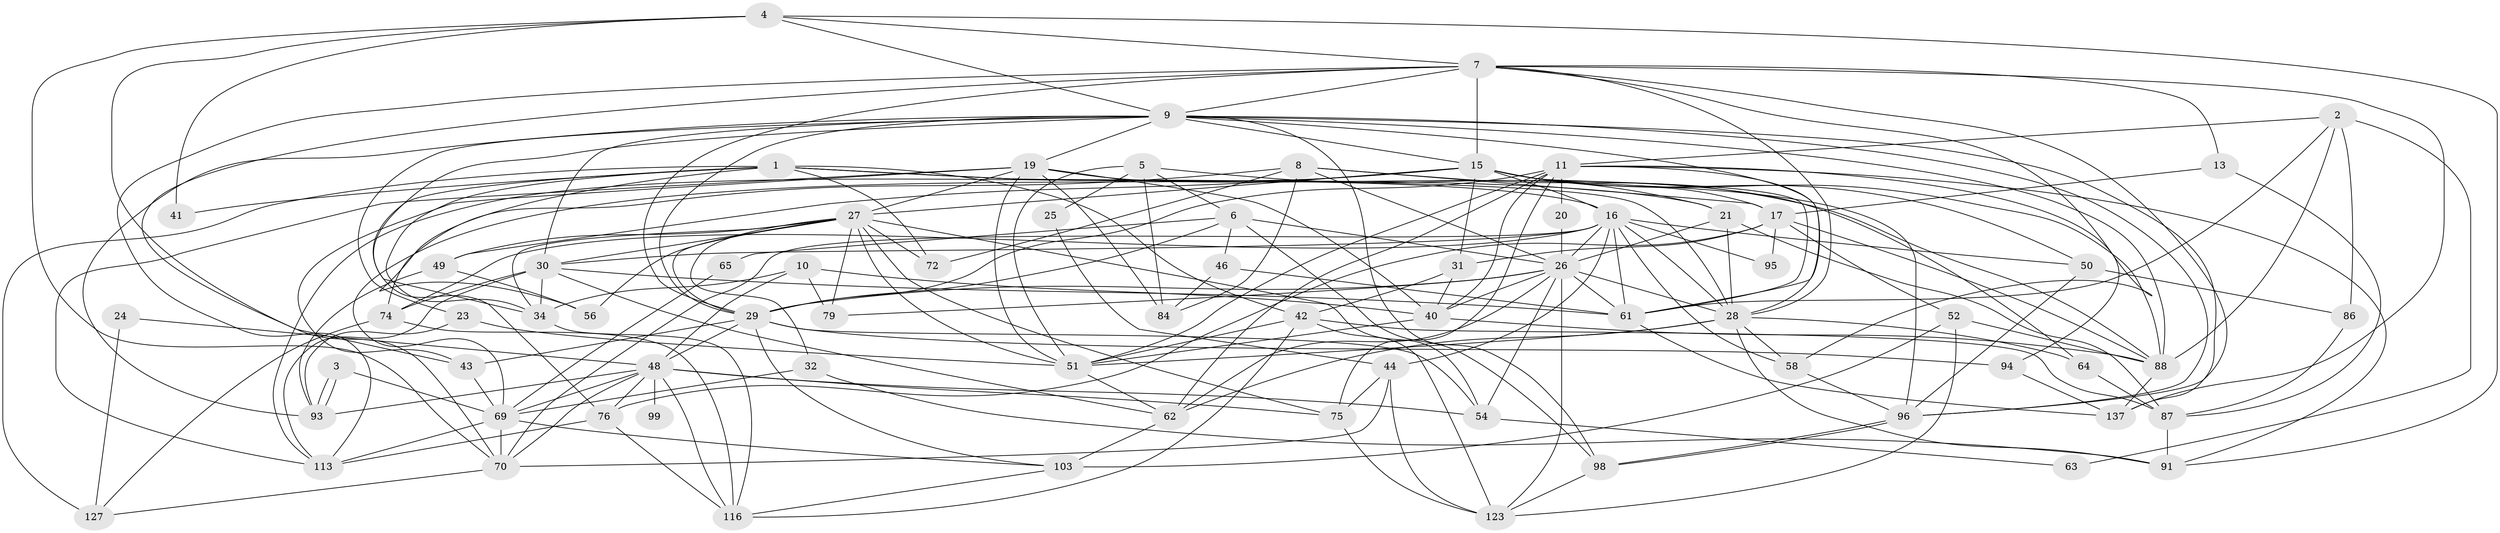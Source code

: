 // original degree distribution, {5: 0.1793103448275862, 3: 0.2620689655172414, 4: 0.30344827586206896, 2: 0.11724137931034483, 6: 0.09655172413793103, 7: 0.041379310344827586}
// Generated by graph-tools (version 1.1) at 2025/15/03/09/25 04:15:19]
// undirected, 72 vertices, 209 edges
graph export_dot {
graph [start="1"]
  node [color=gray90,style=filled];
  1 [super="+12+45"];
  2 [super="+81"];
  3;
  4 [super="+100"];
  5 [super="+38"];
  6 [super="+68"];
  7 [super="+120+143+66"];
  8 [super="+139"];
  9 [super="+126+14+33+22"];
  10 [super="+101"];
  11 [super="+119"];
  13;
  15 [super="+78+18+37"];
  16 [super="+130+55+35"];
  17 [super="+132+118"];
  19 [super="+117+47"];
  20;
  21;
  23;
  24;
  25;
  26 [super="+53"];
  27 [super="+36+140+77"];
  28 [super="+102"];
  29 [super="+90"];
  30 [super="+39"];
  31;
  32;
  34 [super="+57"];
  40 [super="+97+107+85"];
  41;
  42 [super="+60"];
  43 [super="+138"];
  44 [super="+59"];
  46;
  48 [super="+108+122"];
  49;
  50;
  51 [super="+129+114+89"];
  52;
  54;
  56;
  58;
  61 [super="+92"];
  62 [super="+73"];
  63;
  64;
  65;
  69 [super="+71"];
  70;
  72;
  74 [super="+82"];
  75 [super="+111"];
  76;
  79;
  84;
  86;
  87;
  88 [super="+106"];
  91 [super="+110"];
  93 [super="+109"];
  94;
  95;
  96 [super="+104"];
  98;
  99;
  103 [super="+144"];
  113 [super="+121"];
  116;
  123 [super="+134"];
  127;
  137;
  1 -- 56;
  1 -- 41;
  1 -- 72;
  1 -- 16;
  1 -- 21;
  1 -- 127;
  1 -- 34;
  1 -- 28;
  1 -- 76;
  1 -- 42;
  2 -- 86;
  2 -- 88;
  2 -- 61;
  2 -- 63;
  2 -- 11;
  3 -- 93;
  3 -- 93;
  3 -- 69;
  4 -- 91;
  4 -- 43;
  4 -- 70;
  4 -- 41;
  4 -- 9;
  4 -- 7;
  5 -- 51;
  5 -- 21;
  5 -- 25;
  5 -- 84;
  5 -- 6;
  6 -- 65;
  6 -- 98;
  6 -- 46;
  6 -- 26;
  6 -- 29;
  7 -- 70;
  7 -- 58;
  7 -- 13;
  7 -- 9;
  7 -- 28;
  7 -- 113;
  7 -- 96;
  7 -- 137;
  7 -- 29;
  7 -- 15;
  8 -- 72;
  8 -- 84;
  8 -- 74;
  8 -- 88;
  8 -- 26;
  8 -- 17;
  9 -- 23;
  9 -- 88;
  9 -- 137;
  9 -- 34;
  9 -- 96;
  9 -- 98;
  9 -- 61;
  9 -- 29;
  9 -- 15;
  9 -- 93;
  9 -- 19;
  9 -- 30;
  10 -- 40;
  10 -- 48;
  10 -- 34;
  10 -- 79;
  11 -- 75;
  11 -- 20 [weight=2];
  11 -- 28;
  11 -- 40;
  11 -- 91;
  11 -- 51;
  11 -- 29;
  11 -- 94;
  11 -- 62;
  13 -- 17;
  13 -- 87;
  15 -- 16;
  15 -- 49;
  15 -- 88;
  15 -- 96;
  15 -- 69;
  15 -- 50;
  15 -- 27;
  15 -- 31;
  15 -- 17;
  15 -- 113;
  15 -- 61;
  16 -- 44;
  16 -- 74 [weight=2];
  16 -- 50;
  16 -- 70;
  16 -- 30;
  16 -- 58;
  16 -- 26;
  16 -- 28;
  16 -- 95;
  16 -- 61;
  17 -- 31;
  17 -- 52;
  17 -- 88;
  17 -- 76;
  17 -- 95;
  19 -- 84;
  19 -- 113;
  19 -- 43;
  19 -- 51;
  19 -- 40;
  19 -- 64;
  19 -- 27;
  20 -- 26;
  21 -- 28;
  21 -- 87;
  21 -- 26;
  23 -- 51;
  23 -- 93;
  24 -- 127;
  24 -- 48;
  25 -- 44;
  26 -- 28;
  26 -- 54;
  26 -- 123;
  26 -- 79;
  26 -- 61 [weight=2];
  26 -- 29;
  26 -- 62;
  26 -- 40;
  27 -- 49;
  27 -- 32;
  27 -- 54;
  27 -- 75;
  27 -- 29;
  27 -- 30;
  27 -- 56;
  27 -- 51 [weight=2];
  27 -- 34;
  27 -- 72;
  27 -- 79;
  28 -- 64;
  28 -- 58;
  28 -- 91;
  28 -- 51;
  28 -- 62;
  29 -- 43;
  29 -- 94;
  29 -- 48;
  29 -- 103;
  29 -- 54;
  30 -- 113;
  30 -- 34;
  30 -- 62;
  30 -- 74;
  30 -- 61;
  31 -- 40;
  31 -- 42;
  32 -- 69;
  32 -- 91;
  34 -- 116;
  40 -- 88;
  40 -- 51;
  42 -- 116;
  42 -- 87;
  42 -- 51;
  42 -- 123;
  43 -- 69;
  44 -- 123;
  44 -- 70;
  44 -- 75;
  46 -- 84;
  46 -- 61;
  48 -- 76;
  48 -- 99 [weight=2];
  48 -- 116;
  48 -- 70;
  48 -- 54;
  48 -- 75;
  48 -- 69;
  48 -- 93;
  49 -- 93;
  49 -- 56;
  50 -- 96;
  50 -- 86;
  51 -- 62;
  52 -- 123;
  52 -- 103 [weight=2];
  52 -- 88;
  54 -- 63;
  58 -- 96;
  61 -- 137;
  62 -- 103;
  64 -- 87;
  65 -- 69;
  69 -- 70;
  69 -- 103;
  69 -- 113;
  70 -- 127;
  74 -- 127;
  74 -- 116;
  75 -- 123;
  76 -- 113;
  76 -- 116;
  86 -- 87;
  87 -- 91;
  88 -- 137;
  94 -- 137;
  96 -- 98;
  96 -- 98;
  98 -- 123;
  103 -- 116;
}
